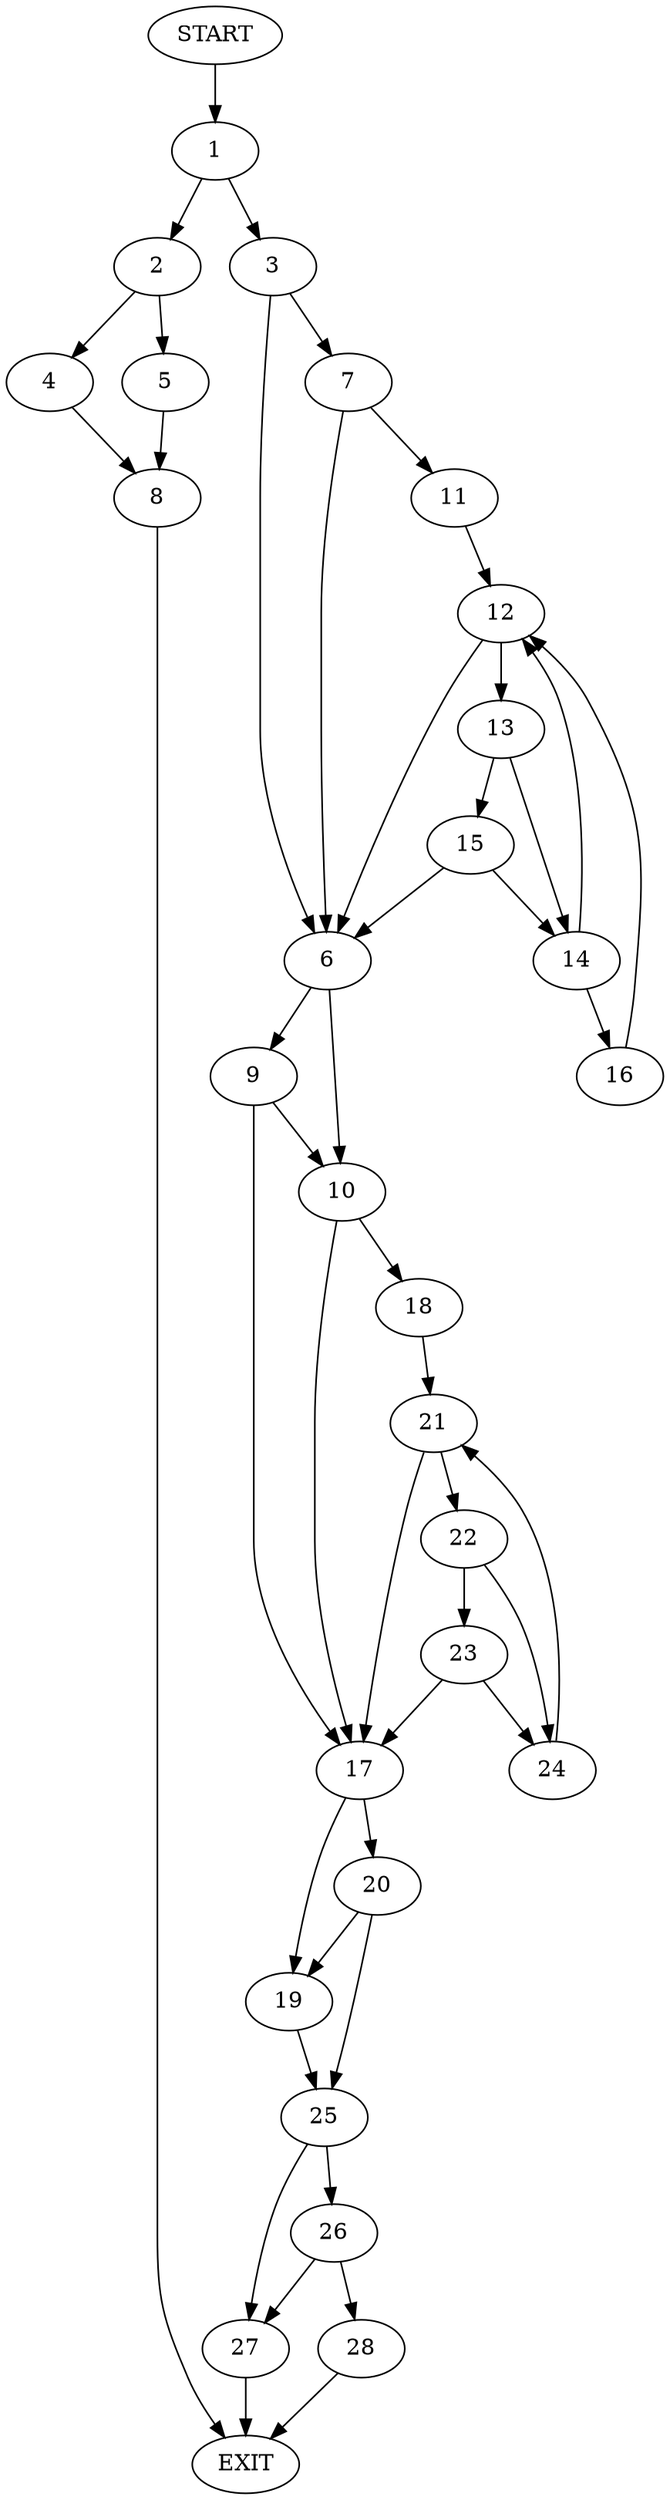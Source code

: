 digraph {
0 [label="START"]
29 [label="EXIT"]
0 -> 1
1 -> 2
1 -> 3
2 -> 4
2 -> 5
3 -> 6
3 -> 7
4 -> 8
5 -> 8
8 -> 29
6 -> 9
6 -> 10
7 -> 11
7 -> 6
11 -> 12
12 -> 6
12 -> 13
13 -> 14
13 -> 15
14 -> 12
14 -> 16
15 -> 14
15 -> 6
16 -> 12
9 -> 17
9 -> 10
10 -> 17
10 -> 18
17 -> 19
17 -> 20
18 -> 21
21 -> 17
21 -> 22
22 -> 23
22 -> 24
23 -> 17
23 -> 24
24 -> 21
20 -> 25
20 -> 19
19 -> 25
25 -> 26
25 -> 27
26 -> 28
26 -> 27
27 -> 29
28 -> 29
}
